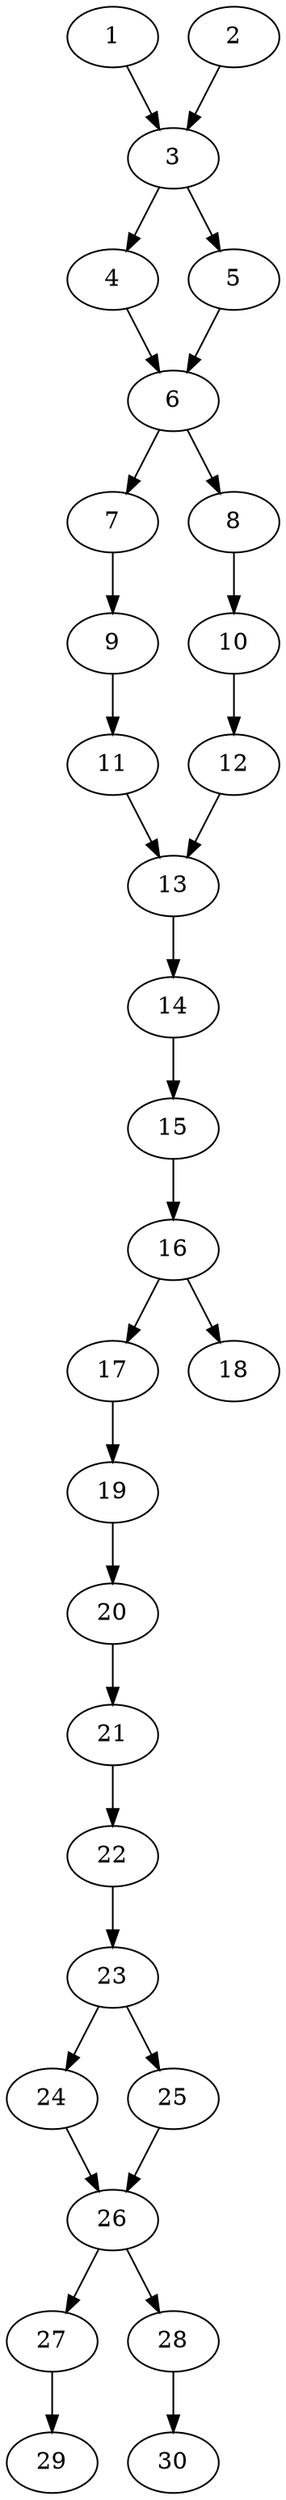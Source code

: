 // DAG automatically generated by daggen at Thu Oct  3 14:04:19 2019
// ./daggen --dot -n 30 --ccr 0.4 --fat 0.3 --regular 0.5 --density 0.6 --mindata 5242880 --maxdata 52428800 
digraph G {
  1 [size="88186880", alpha="0.16", expect_size="35274752"] 
  1 -> 3 [size ="35274752"]
  2 [size="130749440", alpha="0.00", expect_size="52299776"] 
  2 -> 3 [size ="52299776"]
  3 [size="130165760", alpha="0.01", expect_size="52066304"] 
  3 -> 4 [size ="52066304"]
  3 -> 5 [size ="52066304"]
  4 [size="43279360", alpha="0.04", expect_size="17311744"] 
  4 -> 6 [size ="17311744"]
  5 [size="32814080", alpha="0.01", expect_size="13125632"] 
  5 -> 6 [size ="13125632"]
  6 [size="20613120", alpha="0.04", expect_size="8245248"] 
  6 -> 7 [size ="8245248"]
  6 -> 8 [size ="8245248"]
  7 [size="38730240", alpha="0.09", expect_size="15492096"] 
  7 -> 9 [size ="15492096"]
  8 [size="112294400", alpha="0.10", expect_size="44917760"] 
  8 -> 10 [size ="44917760"]
  9 [size="119838720", alpha="0.11", expect_size="47935488"] 
  9 -> 11 [size ="47935488"]
  10 [size="104256000", alpha="0.06", expect_size="41702400"] 
  10 -> 12 [size ="41702400"]
  11 [size="85967360", alpha="0.13", expect_size="34386944"] 
  11 -> 13 [size ="34386944"]
  12 [size="59438080", alpha="0.06", expect_size="23775232"] 
  12 -> 13 [size ="23775232"]
  13 [size="60843520", alpha="0.00", expect_size="24337408"] 
  13 -> 14 [size ="24337408"]
  14 [size="68654080", alpha="0.13", expect_size="27461632"] 
  14 -> 15 [size ="27461632"]
  15 [size="93314560", alpha="0.10", expect_size="37325824"] 
  15 -> 16 [size ="37325824"]
  16 [size="97054720", alpha="0.01", expect_size="38821888"] 
  16 -> 17 [size ="38821888"]
  16 -> 18 [size ="38821888"]
  17 [size="118574080", alpha="0.19", expect_size="47429632"] 
  17 -> 19 [size ="47429632"]
  18 [size="55859200", alpha="0.17", expect_size="22343680"] 
  19 [size="115929600", alpha="0.00", expect_size="46371840"] 
  19 -> 20 [size ="46371840"]
  20 [size="60700160", alpha="0.04", expect_size="24280064"] 
  20 -> 21 [size ="24280064"]
  21 [size="94640640", alpha="0.20", expect_size="37856256"] 
  21 -> 22 [size ="37856256"]
  22 [size="55585280", alpha="0.16", expect_size="22234112"] 
  22 -> 23 [size ="22234112"]
  23 [size="89382400", alpha="0.12", expect_size="35752960"] 
  23 -> 24 [size ="35752960"]
  23 -> 25 [size ="35752960"]
  24 [size="90193920", alpha="0.12", expect_size="36077568"] 
  24 -> 26 [size ="36077568"]
  25 [size="48450560", alpha="0.17", expect_size="19380224"] 
  25 -> 26 [size ="19380224"]
  26 [size="106334720", alpha="0.02", expect_size="42533888"] 
  26 -> 27 [size ="42533888"]
  26 -> 28 [size ="42533888"]
  27 [size="114680320", alpha="0.12", expect_size="45872128"] 
  27 -> 29 [size ="45872128"]
  28 [size="108239360", alpha="0.19", expect_size="43295744"] 
  28 -> 30 [size ="43295744"]
  29 [size="91955200", alpha="0.04", expect_size="36782080"] 
  30 [size="94871040", alpha="0.04", expect_size="37948416"] 
}
